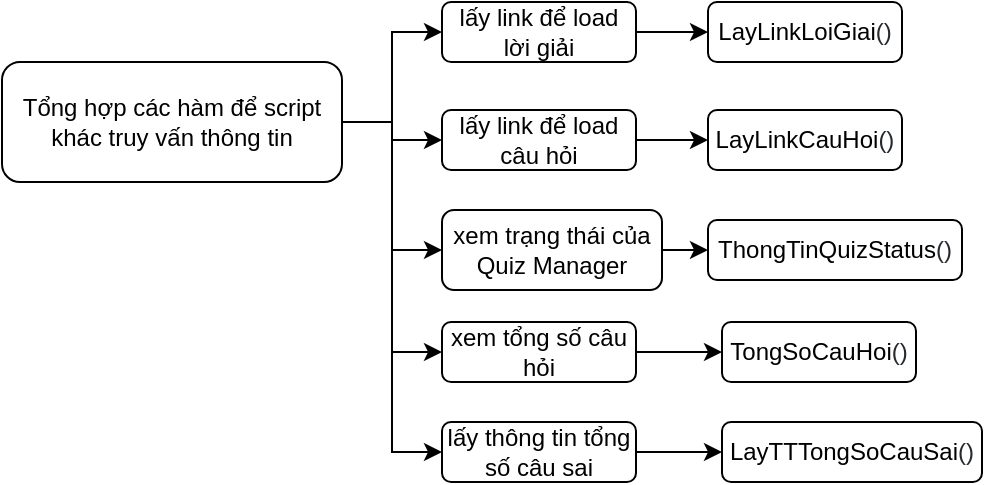 <mxfile version="16.4.7" type="github">
  <diagram id="C5RBs43oDa-KdzZeNtuy" name="Page-1">
    <mxGraphModel dx="546" dy="556" grid="1" gridSize="10" guides="1" tooltips="1" connect="1" arrows="1" fold="1" page="1" pageScale="1" pageWidth="3300" pageHeight="4681" math="0" shadow="0">
      <root>
        <mxCell id="WIyWlLk6GJQsqaUBKTNV-0" />
        <mxCell id="WIyWlLk6GJQsqaUBKTNV-1" parent="WIyWlLk6GJQsqaUBKTNV-0" />
        <mxCell id="C55kvMSOT8BZ82a6MHSU-2" style="edgeStyle=orthogonalEdgeStyle;rounded=0;orthogonalLoop=1;jettySize=auto;html=1;exitX=1;exitY=0.5;exitDx=0;exitDy=0;" parent="WIyWlLk6GJQsqaUBKTNV-1" source="C55kvMSOT8BZ82a6MHSU-0" target="C55kvMSOT8BZ82a6MHSU-1" edge="1">
          <mxGeometry relative="1" as="geometry" />
        </mxCell>
        <mxCell id="C55kvMSOT8BZ82a6MHSU-6" style="edgeStyle=orthogonalEdgeStyle;rounded=0;orthogonalLoop=1;jettySize=auto;html=1;exitX=1;exitY=0.5;exitDx=0;exitDy=0;entryX=0;entryY=0.5;entryDx=0;entryDy=0;" parent="WIyWlLk6GJQsqaUBKTNV-1" source="C55kvMSOT8BZ82a6MHSU-0" target="C55kvMSOT8BZ82a6MHSU-5" edge="1">
          <mxGeometry relative="1" as="geometry" />
        </mxCell>
        <mxCell id="C55kvMSOT8BZ82a6MHSU-13" style="edgeStyle=orthogonalEdgeStyle;rounded=0;orthogonalLoop=1;jettySize=auto;html=1;entryX=0;entryY=0.5;entryDx=0;entryDy=0;" parent="WIyWlLk6GJQsqaUBKTNV-1" source="C55kvMSOT8BZ82a6MHSU-0" target="C55kvMSOT8BZ82a6MHSU-11" edge="1">
          <mxGeometry relative="1" as="geometry" />
        </mxCell>
        <mxCell id="V863wWs7vZ9MzojVAEaR-1" style="edgeStyle=orthogonalEdgeStyle;rounded=0;orthogonalLoop=1;jettySize=auto;html=1;entryX=0;entryY=0.5;entryDx=0;entryDy=0;" edge="1" parent="WIyWlLk6GJQsqaUBKTNV-1" source="C55kvMSOT8BZ82a6MHSU-0" target="V863wWs7vZ9MzojVAEaR-0">
          <mxGeometry relative="1" as="geometry" />
        </mxCell>
        <mxCell id="V863wWs7vZ9MzojVAEaR-5" style="edgeStyle=orthogonalEdgeStyle;rounded=0;orthogonalLoop=1;jettySize=auto;html=1;entryX=0;entryY=0.5;entryDx=0;entryDy=0;" edge="1" parent="WIyWlLk6GJQsqaUBKTNV-1" source="C55kvMSOT8BZ82a6MHSU-0" target="V863wWs7vZ9MzojVAEaR-4">
          <mxGeometry relative="1" as="geometry" />
        </mxCell>
        <mxCell id="C55kvMSOT8BZ82a6MHSU-0" value="Tổng hợp các hàm để script khác truy vấn thông tin" style="rounded=1;whiteSpace=wrap;html=1;" parent="WIyWlLk6GJQsqaUBKTNV-1" vertex="1">
          <mxGeometry x="70" y="120" width="170" height="60" as="geometry" />
        </mxCell>
        <mxCell id="C55kvMSOT8BZ82a6MHSU-4" style="edgeStyle=orthogonalEdgeStyle;rounded=0;orthogonalLoop=1;jettySize=auto;html=1;exitX=1;exitY=0.5;exitDx=0;exitDy=0;entryX=0;entryY=0.5;entryDx=0;entryDy=0;" parent="WIyWlLk6GJQsqaUBKTNV-1" source="C55kvMSOT8BZ82a6MHSU-1" target="C55kvMSOT8BZ82a6MHSU-3" edge="1">
          <mxGeometry relative="1" as="geometry" />
        </mxCell>
        <mxCell id="C55kvMSOT8BZ82a6MHSU-1" value="lấy link để load lời giải" style="rounded=1;whiteSpace=wrap;html=1;" parent="WIyWlLk6GJQsqaUBKTNV-1" vertex="1">
          <mxGeometry x="290" y="90" width="97" height="30" as="geometry" />
        </mxCell>
        <mxCell id="C55kvMSOT8BZ82a6MHSU-3" value="&lt;span class=&quot;pl-en&quot; style=&quot;box-sizing: border-box ; font-family: , , &amp;#34;sf mono&amp;#34; , &amp;#34;menlo&amp;#34; , &amp;#34;consolas&amp;#34; , &amp;#34;liberation mono&amp;#34; , monospace ; background-color: rgb(255 , 255 , 255)&quot;&gt;&lt;span class=&quot;pl-token&quot; style=&quot;box-sizing: border-box&quot;&gt;LayLinkLoiGiai&lt;/span&gt;&lt;/span&gt;&lt;span style=&quot;color: rgb(36 , 41 , 47) ; font-family: , , &amp;#34;sf mono&amp;#34; , &amp;#34;menlo&amp;#34; , &amp;#34;consolas&amp;#34; , &amp;#34;liberation mono&amp;#34; , monospace ; background-color: rgb(255 , 255 , 255)&quot;&gt;()&lt;/span&gt;" style="rounded=1;whiteSpace=wrap;html=1;" parent="WIyWlLk6GJQsqaUBKTNV-1" vertex="1">
          <mxGeometry x="423" y="90" width="97" height="30" as="geometry" />
        </mxCell>
        <mxCell id="C55kvMSOT8BZ82a6MHSU-10" style="edgeStyle=orthogonalEdgeStyle;rounded=0;orthogonalLoop=1;jettySize=auto;html=1;exitX=1;exitY=0.5;exitDx=0;exitDy=0;entryX=0;entryY=0.5;entryDx=0;entryDy=0;" parent="WIyWlLk6GJQsqaUBKTNV-1" source="C55kvMSOT8BZ82a6MHSU-5" target="C55kvMSOT8BZ82a6MHSU-7" edge="1">
          <mxGeometry relative="1" as="geometry" />
        </mxCell>
        <mxCell id="C55kvMSOT8BZ82a6MHSU-5" value="lấy link để load câu hỏi" style="rounded=1;whiteSpace=wrap;html=1;" parent="WIyWlLk6GJQsqaUBKTNV-1" vertex="1">
          <mxGeometry x="290" y="144" width="97" height="30" as="geometry" />
        </mxCell>
        <mxCell id="C55kvMSOT8BZ82a6MHSU-7" value="&lt;span class=&quot;pl-en&quot; style=&quot;box-sizing: border-box ; font-family: , , &amp;#34;sf mono&amp;#34; , &amp;#34;menlo&amp;#34; , &amp;#34;consolas&amp;#34; , &amp;#34;liberation mono&amp;#34; , monospace ; background-color: rgb(255 , 255 , 255)&quot;&gt;&lt;span class=&quot;pl-token&quot; style=&quot;box-sizing: border-box&quot;&gt;LayLinkCauHoi&lt;/span&gt;&lt;/span&gt;&lt;span style=&quot;color: rgb(36 , 41 , 47) ; font-family: , , &amp;#34;sf mono&amp;#34; , &amp;#34;menlo&amp;#34; , &amp;#34;consolas&amp;#34; , &amp;#34;liberation mono&amp;#34; , monospace ; background-color: rgb(255 , 255 , 255)&quot;&gt;()&lt;/span&gt;" style="rounded=1;whiteSpace=wrap;html=1;" parent="WIyWlLk6GJQsqaUBKTNV-1" vertex="1">
          <mxGeometry x="423" y="144" width="97" height="30" as="geometry" />
        </mxCell>
        <mxCell id="C55kvMSOT8BZ82a6MHSU-15" style="edgeStyle=orthogonalEdgeStyle;rounded=0;orthogonalLoop=1;jettySize=auto;html=1;exitX=1;exitY=0.5;exitDx=0;exitDy=0;entryX=0;entryY=0.5;entryDx=0;entryDy=0;" parent="WIyWlLk6GJQsqaUBKTNV-1" source="C55kvMSOT8BZ82a6MHSU-11" target="C55kvMSOT8BZ82a6MHSU-14" edge="1">
          <mxGeometry relative="1" as="geometry" />
        </mxCell>
        <mxCell id="C55kvMSOT8BZ82a6MHSU-11" value="xem trạng thái của Quiz Manager" style="rounded=1;whiteSpace=wrap;html=1;" parent="WIyWlLk6GJQsqaUBKTNV-1" vertex="1">
          <mxGeometry x="290" y="194" width="110" height="40" as="geometry" />
        </mxCell>
        <mxCell id="C55kvMSOT8BZ82a6MHSU-14" value="&lt;span class=&quot;pl-en&quot; style=&quot;box-sizing: border-box ; font-family: , , &amp;#34;sf mono&amp;#34; , &amp;#34;menlo&amp;#34; , &amp;#34;consolas&amp;#34; , &amp;#34;liberation mono&amp;#34; , monospace ; background-color: rgb(255 , 255 , 255)&quot;&gt;&lt;span class=&quot;pl-token&quot; style=&quot;box-sizing: border-box&quot;&gt;ThongTinQuizStatus&lt;/span&gt;&lt;/span&gt;&lt;span style=&quot;color: rgb(36 , 41 , 47) ; font-family: , , &amp;#34;sf mono&amp;#34; , &amp;#34;menlo&amp;#34; , &amp;#34;consolas&amp;#34; , &amp;#34;liberation mono&amp;#34; , monospace ; background-color: rgb(255 , 255 , 255)&quot;&gt;()&lt;/span&gt;" style="rounded=1;whiteSpace=wrap;html=1;" parent="WIyWlLk6GJQsqaUBKTNV-1" vertex="1">
          <mxGeometry x="423" y="199" width="127" height="30" as="geometry" />
        </mxCell>
        <mxCell id="V863wWs7vZ9MzojVAEaR-3" style="edgeStyle=orthogonalEdgeStyle;rounded=0;orthogonalLoop=1;jettySize=auto;html=1;exitX=1;exitY=0.5;exitDx=0;exitDy=0;entryX=0;entryY=0.5;entryDx=0;entryDy=0;" edge="1" parent="WIyWlLk6GJQsqaUBKTNV-1" source="V863wWs7vZ9MzojVAEaR-0" target="V863wWs7vZ9MzojVAEaR-2">
          <mxGeometry relative="1" as="geometry" />
        </mxCell>
        <mxCell id="V863wWs7vZ9MzojVAEaR-0" value="xem tổng số câu hỏi" style="rounded=1;whiteSpace=wrap;html=1;" vertex="1" parent="WIyWlLk6GJQsqaUBKTNV-1">
          <mxGeometry x="290" y="250" width="97" height="30" as="geometry" />
        </mxCell>
        <mxCell id="V863wWs7vZ9MzojVAEaR-2" value="&lt;span class=&quot;pl-en&quot; style=&quot;box-sizing: border-box ; font-family: , , &amp;#34;sf mono&amp;#34; , &amp;#34;menlo&amp;#34; , &amp;#34;consolas&amp;#34; , &amp;#34;liberation mono&amp;#34; , monospace ; background-color: rgb(255 , 255 , 255)&quot;&gt;&lt;span class=&quot;pl-token&quot; style=&quot;box-sizing: border-box&quot;&gt;TongSoCauHoi&lt;/span&gt;&lt;/span&gt;&lt;span style=&quot;color: rgb(36 , 41 , 47) ; font-family: , , &amp;#34;sf mono&amp;#34; , &amp;#34;menlo&amp;#34; , &amp;#34;consolas&amp;#34; , &amp;#34;liberation mono&amp;#34; , monospace ; background-color: rgb(255 , 255 , 255)&quot;&gt;()&lt;/span&gt;" style="rounded=1;whiteSpace=wrap;html=1;" vertex="1" parent="WIyWlLk6GJQsqaUBKTNV-1">
          <mxGeometry x="430" y="250" width="97" height="30" as="geometry" />
        </mxCell>
        <mxCell id="V863wWs7vZ9MzojVAEaR-7" style="edgeStyle=orthogonalEdgeStyle;rounded=0;orthogonalLoop=1;jettySize=auto;html=1;exitX=1;exitY=0.5;exitDx=0;exitDy=0;entryX=0;entryY=0.5;entryDx=0;entryDy=0;" edge="1" parent="WIyWlLk6GJQsqaUBKTNV-1" source="V863wWs7vZ9MzojVAEaR-4" target="V863wWs7vZ9MzojVAEaR-6">
          <mxGeometry relative="1" as="geometry" />
        </mxCell>
        <mxCell id="V863wWs7vZ9MzojVAEaR-4" value="lấy thông tin tổng số câu sai" style="rounded=1;whiteSpace=wrap;html=1;" vertex="1" parent="WIyWlLk6GJQsqaUBKTNV-1">
          <mxGeometry x="290" y="300" width="97" height="30" as="geometry" />
        </mxCell>
        <mxCell id="V863wWs7vZ9MzojVAEaR-6" value="&lt;span class=&quot;pl-en&quot; style=&quot;box-sizing: border-box ; font-family: , , &amp;#34;sf mono&amp;#34; , &amp;#34;menlo&amp;#34; , &amp;#34;consolas&amp;#34; , &amp;#34;liberation mono&amp;#34; , monospace ; background-color: rgb(255 , 255 , 255)&quot;&gt;&lt;span class=&quot;pl-token&quot; style=&quot;box-sizing: border-box&quot;&gt;LayTTTongSoCauSai&lt;/span&gt;&lt;/span&gt;&lt;span style=&quot;color: rgb(36 , 41 , 47) ; font-family: , , &amp;#34;sf mono&amp;#34; , &amp;#34;menlo&amp;#34; , &amp;#34;consolas&amp;#34; , &amp;#34;liberation mono&amp;#34; , monospace ; background-color: rgb(255 , 255 , 255)&quot;&gt;()&lt;/span&gt;" style="rounded=1;whiteSpace=wrap;html=1;" vertex="1" parent="WIyWlLk6GJQsqaUBKTNV-1">
          <mxGeometry x="430" y="300" width="130" height="30" as="geometry" />
        </mxCell>
      </root>
    </mxGraphModel>
  </diagram>
</mxfile>
